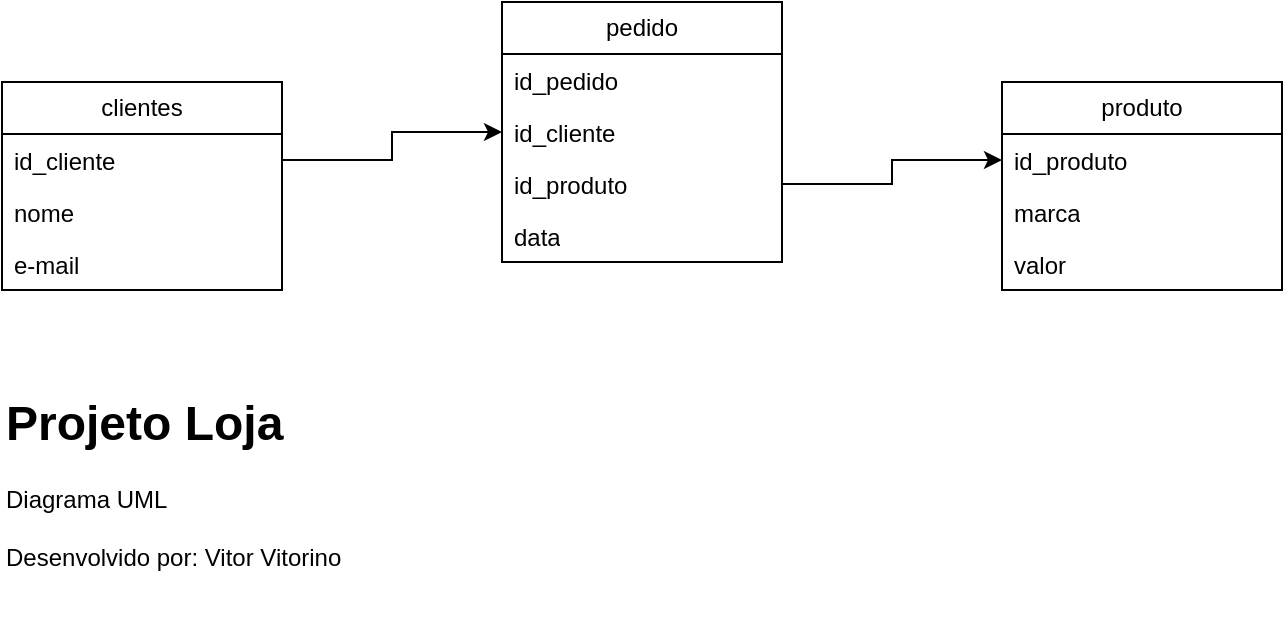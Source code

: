 <mxfile version="26.0.14">
  <diagram name="Página-1" id="cKAMkDzw79jthSFaCmBK">
    <mxGraphModel dx="1843" dy="746" grid="1" gridSize="10" guides="1" tooltips="1" connect="1" arrows="1" fold="1" page="1" pageScale="1" pageWidth="827" pageHeight="1169" math="0" shadow="0">
      <root>
        <mxCell id="0" />
        <mxCell id="1" parent="0" />
        <mxCell id="PdN0pWNwP-EMZbRe7-Up-13" value="clientes" style="swimlane;fontStyle=0;childLayout=stackLayout;horizontal=1;startSize=26;fillColor=none;horizontalStack=0;resizeParent=1;resizeParentMax=0;resizeLast=0;collapsible=1;marginBottom=0;whiteSpace=wrap;html=1;" vertex="1" parent="1">
          <mxGeometry x="110" y="120" width="140" height="104" as="geometry" />
        </mxCell>
        <mxCell id="PdN0pWNwP-EMZbRe7-Up-14" value="id_cliente" style="text;strokeColor=none;fillColor=none;align=left;verticalAlign=top;spacingLeft=4;spacingRight=4;overflow=hidden;rotatable=0;points=[[0,0.5],[1,0.5]];portConstraint=eastwest;whiteSpace=wrap;html=1;" vertex="1" parent="PdN0pWNwP-EMZbRe7-Up-13">
          <mxGeometry y="26" width="140" height="26" as="geometry" />
        </mxCell>
        <mxCell id="PdN0pWNwP-EMZbRe7-Up-15" value="nome" style="text;strokeColor=none;fillColor=none;align=left;verticalAlign=top;spacingLeft=4;spacingRight=4;overflow=hidden;rotatable=0;points=[[0,0.5],[1,0.5]];portConstraint=eastwest;whiteSpace=wrap;html=1;" vertex="1" parent="PdN0pWNwP-EMZbRe7-Up-13">
          <mxGeometry y="52" width="140" height="26" as="geometry" />
        </mxCell>
        <mxCell id="PdN0pWNwP-EMZbRe7-Up-16" value="e-mail" style="text;strokeColor=none;fillColor=none;align=left;verticalAlign=top;spacingLeft=4;spacingRight=4;overflow=hidden;rotatable=0;points=[[0,0.5],[1,0.5]];portConstraint=eastwest;whiteSpace=wrap;html=1;" vertex="1" parent="PdN0pWNwP-EMZbRe7-Up-13">
          <mxGeometry y="78" width="140" height="26" as="geometry" />
        </mxCell>
        <mxCell id="PdN0pWNwP-EMZbRe7-Up-17" value="pedido" style="swimlane;fontStyle=0;childLayout=stackLayout;horizontal=1;startSize=26;fillColor=none;horizontalStack=0;resizeParent=1;resizeParentMax=0;resizeLast=0;collapsible=1;marginBottom=0;whiteSpace=wrap;html=1;" vertex="1" parent="1">
          <mxGeometry x="360" y="80" width="140" height="130" as="geometry" />
        </mxCell>
        <mxCell id="PdN0pWNwP-EMZbRe7-Up-18" value="id_pedido" style="text;strokeColor=none;fillColor=none;align=left;verticalAlign=top;spacingLeft=4;spacingRight=4;overflow=hidden;rotatable=0;points=[[0,0.5],[1,0.5]];portConstraint=eastwest;whiteSpace=wrap;html=1;" vertex="1" parent="PdN0pWNwP-EMZbRe7-Up-17">
          <mxGeometry y="26" width="140" height="26" as="geometry" />
        </mxCell>
        <mxCell id="PdN0pWNwP-EMZbRe7-Up-19" value="id_cliente" style="text;strokeColor=none;fillColor=none;align=left;verticalAlign=top;spacingLeft=4;spacingRight=4;overflow=hidden;rotatable=0;points=[[0,0.5],[1,0.5]];portConstraint=eastwest;whiteSpace=wrap;html=1;" vertex="1" parent="PdN0pWNwP-EMZbRe7-Up-17">
          <mxGeometry y="52" width="140" height="26" as="geometry" />
        </mxCell>
        <mxCell id="PdN0pWNwP-EMZbRe7-Up-20" value="id_produto" style="text;strokeColor=none;fillColor=none;align=left;verticalAlign=top;spacingLeft=4;spacingRight=4;overflow=hidden;rotatable=0;points=[[0,0.5],[1,0.5]];portConstraint=eastwest;whiteSpace=wrap;html=1;" vertex="1" parent="PdN0pWNwP-EMZbRe7-Up-17">
          <mxGeometry y="78" width="140" height="26" as="geometry" />
        </mxCell>
        <mxCell id="PdN0pWNwP-EMZbRe7-Up-26" value="data" style="text;strokeColor=none;fillColor=none;align=left;verticalAlign=top;spacingLeft=4;spacingRight=4;overflow=hidden;rotatable=0;points=[[0,0.5],[1,0.5]];portConstraint=eastwest;whiteSpace=wrap;html=1;" vertex="1" parent="PdN0pWNwP-EMZbRe7-Up-17">
          <mxGeometry y="104" width="140" height="26" as="geometry" />
        </mxCell>
        <mxCell id="PdN0pWNwP-EMZbRe7-Up-21" value="produto" style="swimlane;fontStyle=0;childLayout=stackLayout;horizontal=1;startSize=26;fillColor=none;horizontalStack=0;resizeParent=1;resizeParentMax=0;resizeLast=0;collapsible=1;marginBottom=0;whiteSpace=wrap;html=1;" vertex="1" parent="1">
          <mxGeometry x="610" y="120" width="140" height="104" as="geometry" />
        </mxCell>
        <mxCell id="PdN0pWNwP-EMZbRe7-Up-22" value="id_produto" style="text;strokeColor=none;fillColor=none;align=left;verticalAlign=top;spacingLeft=4;spacingRight=4;overflow=hidden;rotatable=0;points=[[0,0.5],[1,0.5]];portConstraint=eastwest;whiteSpace=wrap;html=1;" vertex="1" parent="PdN0pWNwP-EMZbRe7-Up-21">
          <mxGeometry y="26" width="140" height="26" as="geometry" />
        </mxCell>
        <mxCell id="PdN0pWNwP-EMZbRe7-Up-23" value="marca" style="text;strokeColor=none;fillColor=none;align=left;verticalAlign=top;spacingLeft=4;spacingRight=4;overflow=hidden;rotatable=0;points=[[0,0.5],[1,0.5]];portConstraint=eastwest;whiteSpace=wrap;html=1;" vertex="1" parent="PdN0pWNwP-EMZbRe7-Up-21">
          <mxGeometry y="52" width="140" height="26" as="geometry" />
        </mxCell>
        <mxCell id="PdN0pWNwP-EMZbRe7-Up-24" value="valor" style="text;strokeColor=none;fillColor=none;align=left;verticalAlign=top;spacingLeft=4;spacingRight=4;overflow=hidden;rotatable=0;points=[[0,0.5],[1,0.5]];portConstraint=eastwest;whiteSpace=wrap;html=1;" vertex="1" parent="PdN0pWNwP-EMZbRe7-Up-21">
          <mxGeometry y="78" width="140" height="26" as="geometry" />
        </mxCell>
        <mxCell id="PdN0pWNwP-EMZbRe7-Up-40" value="" style="edgeStyle=orthogonalEdgeStyle;rounded=0;orthogonalLoop=1;jettySize=auto;html=1;entryX=0;entryY=0.5;entryDx=0;entryDy=0;" edge="1" parent="1" source="PdN0pWNwP-EMZbRe7-Up-14" target="PdN0pWNwP-EMZbRe7-Up-19">
          <mxGeometry relative="1" as="geometry" />
        </mxCell>
        <mxCell id="PdN0pWNwP-EMZbRe7-Up-41" value="" style="edgeStyle=orthogonalEdgeStyle;rounded=0;orthogonalLoop=1;jettySize=auto;html=1;entryX=0;entryY=0.5;entryDx=0;entryDy=0;" edge="1" parent="1" source="PdN0pWNwP-EMZbRe7-Up-20" target="PdN0pWNwP-EMZbRe7-Up-22">
          <mxGeometry relative="1" as="geometry" />
        </mxCell>
        <mxCell id="PdN0pWNwP-EMZbRe7-Up-42" value="&lt;h1 style=&quot;margin-top: 0px;&quot;&gt;Projeto Loja&lt;/h1&gt;&lt;div&gt;Diagrama UML&amp;nbsp;&lt;/div&gt;&lt;div&gt;&lt;br&gt;&lt;/div&gt;&lt;div&gt;Desenvolvido por: Vitor Vitorino&lt;/div&gt;" style="text;html=1;whiteSpace=wrap;overflow=hidden;rounded=0;" vertex="1" parent="1">
          <mxGeometry x="110" y="270" width="180" height="120" as="geometry" />
        </mxCell>
      </root>
    </mxGraphModel>
  </diagram>
</mxfile>
